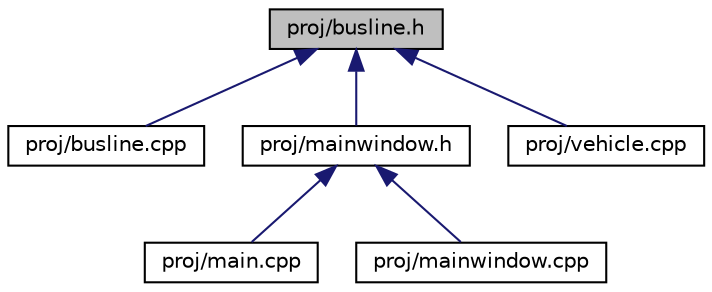 digraph "proj/busline.h"
{
  edge [fontname="Helvetica",fontsize="10",labelfontname="Helvetica",labelfontsize="10"];
  node [fontname="Helvetica",fontsize="10",shape=record];
  Node7 [label="proj/busline.h",height=0.2,width=0.4,color="black", fillcolor="grey75", style="filled", fontcolor="black"];
  Node7 -> Node8 [dir="back",color="midnightblue",fontsize="10",style="solid",fontname="Helvetica"];
  Node8 [label="proj/busline.cpp",height=0.2,width=0.4,color="black", fillcolor="white", style="filled",URL="$busline_8cpp.html",tooltip="Slouží k obsluze dané linky. "];
  Node7 -> Node9 [dir="back",color="midnightblue",fontsize="10",style="solid",fontname="Helvetica"];
  Node9 [label="proj/mainwindow.h",height=0.2,width=0.4,color="black", fillcolor="white", style="filled",URL="$mainwindow_8h.html",tooltip="Tento soubor obsahuje třídu MainWindow. "];
  Node9 -> Node10 [dir="back",color="midnightblue",fontsize="10",style="solid",fontname="Helvetica"];
  Node10 [label="proj/main.cpp",height=0.2,width=0.4,color="black", fillcolor="white", style="filled",URL="$main_8cpp.html",tooltip="Tento soubor obsahuje funkci main. "];
  Node9 -> Node11 [dir="back",color="midnightblue",fontsize="10",style="solid",fontname="Helvetica"];
  Node11 [label="proj/mainwindow.cpp",height=0.2,width=0.4,color="black", fillcolor="white", style="filled",URL="$mainwindow_8cpp.html",tooltip="Souží k práci s vzhledem celého programu. "];
  Node7 -> Node12 [dir="back",color="midnightblue",fontsize="10",style="solid",fontname="Helvetica"];
  Node12 [label="proj/vehicle.cpp",height=0.2,width=0.4,color="black", fillcolor="white", style="filled",URL="$vehicle_8cpp.html",tooltip="Slouží k práci s vozidly, zajištuje jejich pohyb. "];
}
